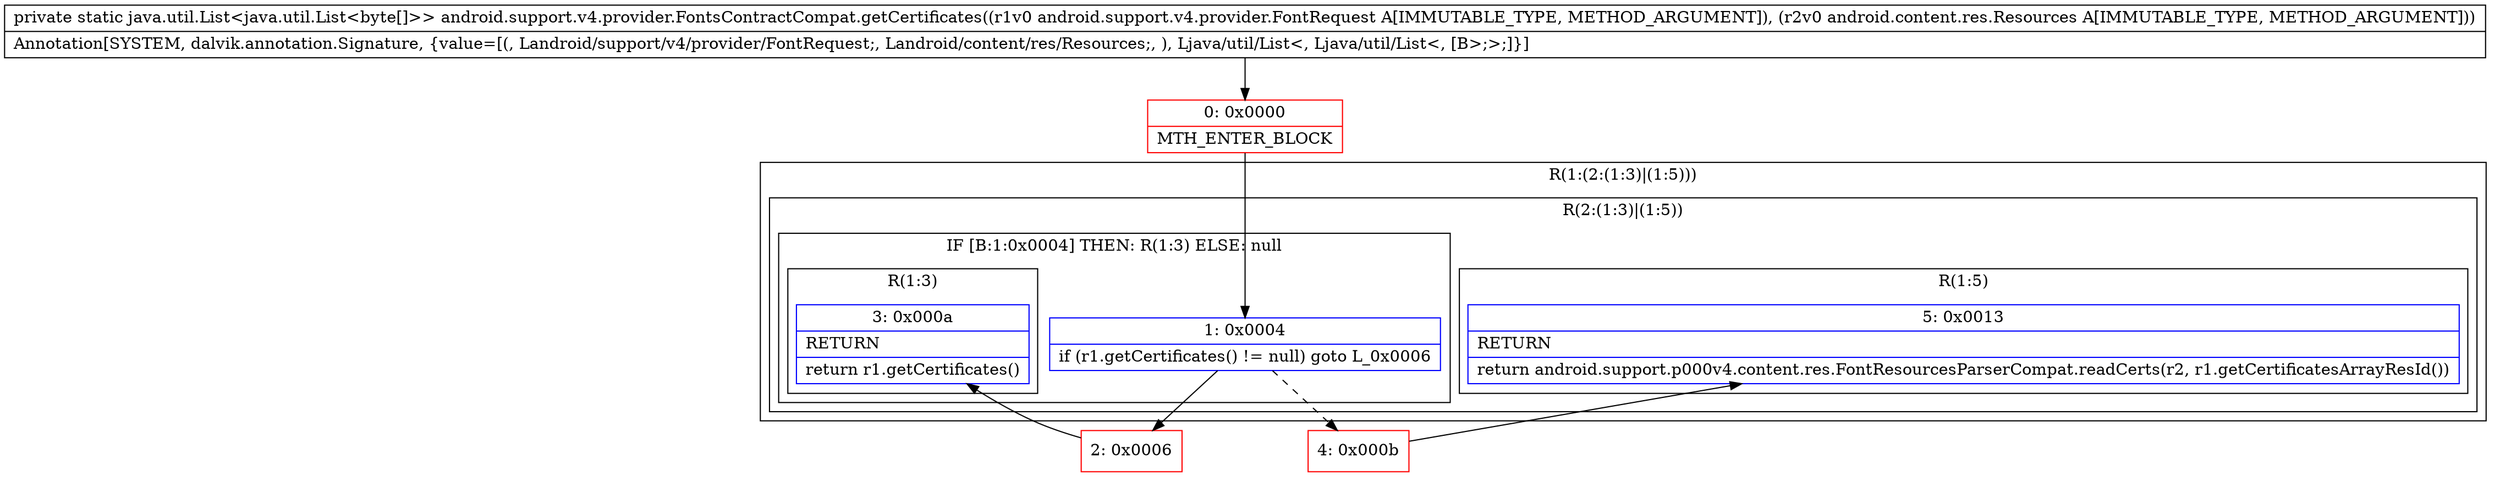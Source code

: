 digraph "CFG forandroid.support.v4.provider.FontsContractCompat.getCertificates(Landroid\/support\/v4\/provider\/FontRequest;Landroid\/content\/res\/Resources;)Ljava\/util\/List;" {
subgraph cluster_Region_275315178 {
label = "R(1:(2:(1:3)|(1:5)))";
node [shape=record,color=blue];
subgraph cluster_Region_1871400978 {
label = "R(2:(1:3)|(1:5))";
node [shape=record,color=blue];
subgraph cluster_IfRegion_835989058 {
label = "IF [B:1:0x0004] THEN: R(1:3) ELSE: null";
node [shape=record,color=blue];
Node_1 [shape=record,label="{1\:\ 0x0004|if (r1.getCertificates() != null) goto L_0x0006\l}"];
subgraph cluster_Region_1116354604 {
label = "R(1:3)";
node [shape=record,color=blue];
Node_3 [shape=record,label="{3\:\ 0x000a|RETURN\l|return r1.getCertificates()\l}"];
}
}
subgraph cluster_Region_360328766 {
label = "R(1:5)";
node [shape=record,color=blue];
Node_5 [shape=record,label="{5\:\ 0x0013|RETURN\l|return android.support.p000v4.content.res.FontResourcesParserCompat.readCerts(r2, r1.getCertificatesArrayResId())\l}"];
}
}
}
Node_0 [shape=record,color=red,label="{0\:\ 0x0000|MTH_ENTER_BLOCK\l}"];
Node_2 [shape=record,color=red,label="{2\:\ 0x0006}"];
Node_4 [shape=record,color=red,label="{4\:\ 0x000b}"];
MethodNode[shape=record,label="{private static java.util.List\<java.util.List\<byte[]\>\> android.support.v4.provider.FontsContractCompat.getCertificates((r1v0 android.support.v4.provider.FontRequest A[IMMUTABLE_TYPE, METHOD_ARGUMENT]), (r2v0 android.content.res.Resources A[IMMUTABLE_TYPE, METHOD_ARGUMENT]))  | Annotation[SYSTEM, dalvik.annotation.Signature, \{value=[(, Landroid\/support\/v4\/provider\/FontRequest;, Landroid\/content\/res\/Resources;, ), Ljava\/util\/List\<, Ljava\/util\/List\<, [B\>;\>;]\}]\l}"];
MethodNode -> Node_0;
Node_1 -> Node_2;
Node_1 -> Node_4[style=dashed];
Node_0 -> Node_1;
Node_2 -> Node_3;
Node_4 -> Node_5;
}

